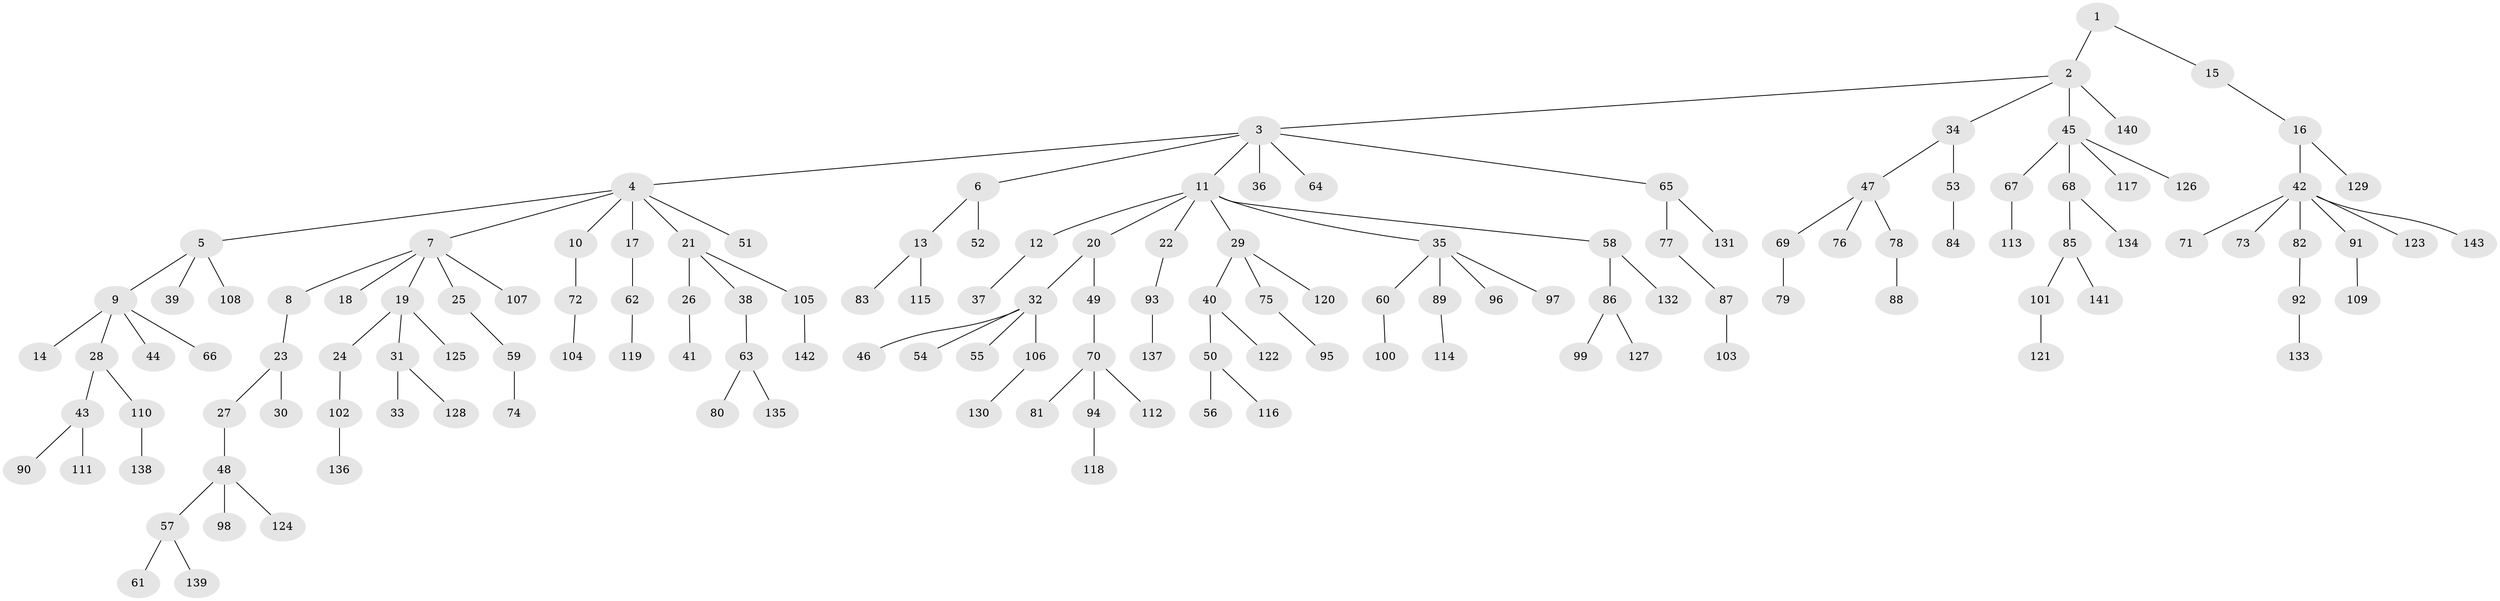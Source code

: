 // Generated by graph-tools (version 1.1) at 2025/50/03/09/25 03:50:26]
// undirected, 143 vertices, 142 edges
graph export_dot {
graph [start="1"]
  node [color=gray90,style=filled];
  1;
  2;
  3;
  4;
  5;
  6;
  7;
  8;
  9;
  10;
  11;
  12;
  13;
  14;
  15;
  16;
  17;
  18;
  19;
  20;
  21;
  22;
  23;
  24;
  25;
  26;
  27;
  28;
  29;
  30;
  31;
  32;
  33;
  34;
  35;
  36;
  37;
  38;
  39;
  40;
  41;
  42;
  43;
  44;
  45;
  46;
  47;
  48;
  49;
  50;
  51;
  52;
  53;
  54;
  55;
  56;
  57;
  58;
  59;
  60;
  61;
  62;
  63;
  64;
  65;
  66;
  67;
  68;
  69;
  70;
  71;
  72;
  73;
  74;
  75;
  76;
  77;
  78;
  79;
  80;
  81;
  82;
  83;
  84;
  85;
  86;
  87;
  88;
  89;
  90;
  91;
  92;
  93;
  94;
  95;
  96;
  97;
  98;
  99;
  100;
  101;
  102;
  103;
  104;
  105;
  106;
  107;
  108;
  109;
  110;
  111;
  112;
  113;
  114;
  115;
  116;
  117;
  118;
  119;
  120;
  121;
  122;
  123;
  124;
  125;
  126;
  127;
  128;
  129;
  130;
  131;
  132;
  133;
  134;
  135;
  136;
  137;
  138;
  139;
  140;
  141;
  142;
  143;
  1 -- 2;
  1 -- 15;
  2 -- 3;
  2 -- 34;
  2 -- 45;
  2 -- 140;
  3 -- 4;
  3 -- 6;
  3 -- 11;
  3 -- 36;
  3 -- 64;
  3 -- 65;
  4 -- 5;
  4 -- 7;
  4 -- 10;
  4 -- 17;
  4 -- 21;
  4 -- 51;
  5 -- 9;
  5 -- 39;
  5 -- 108;
  6 -- 13;
  6 -- 52;
  7 -- 8;
  7 -- 18;
  7 -- 19;
  7 -- 25;
  7 -- 107;
  8 -- 23;
  9 -- 14;
  9 -- 28;
  9 -- 44;
  9 -- 66;
  10 -- 72;
  11 -- 12;
  11 -- 20;
  11 -- 22;
  11 -- 29;
  11 -- 35;
  11 -- 58;
  12 -- 37;
  13 -- 83;
  13 -- 115;
  15 -- 16;
  16 -- 42;
  16 -- 129;
  17 -- 62;
  19 -- 24;
  19 -- 31;
  19 -- 125;
  20 -- 32;
  20 -- 49;
  21 -- 26;
  21 -- 38;
  21 -- 105;
  22 -- 93;
  23 -- 27;
  23 -- 30;
  24 -- 102;
  25 -- 59;
  26 -- 41;
  27 -- 48;
  28 -- 43;
  28 -- 110;
  29 -- 40;
  29 -- 75;
  29 -- 120;
  31 -- 33;
  31 -- 128;
  32 -- 46;
  32 -- 54;
  32 -- 55;
  32 -- 106;
  34 -- 47;
  34 -- 53;
  35 -- 60;
  35 -- 89;
  35 -- 96;
  35 -- 97;
  38 -- 63;
  40 -- 50;
  40 -- 122;
  42 -- 71;
  42 -- 73;
  42 -- 82;
  42 -- 91;
  42 -- 123;
  42 -- 143;
  43 -- 90;
  43 -- 111;
  45 -- 67;
  45 -- 68;
  45 -- 117;
  45 -- 126;
  47 -- 69;
  47 -- 76;
  47 -- 78;
  48 -- 57;
  48 -- 98;
  48 -- 124;
  49 -- 70;
  50 -- 56;
  50 -- 116;
  53 -- 84;
  57 -- 61;
  57 -- 139;
  58 -- 86;
  58 -- 132;
  59 -- 74;
  60 -- 100;
  62 -- 119;
  63 -- 80;
  63 -- 135;
  65 -- 77;
  65 -- 131;
  67 -- 113;
  68 -- 85;
  68 -- 134;
  69 -- 79;
  70 -- 81;
  70 -- 94;
  70 -- 112;
  72 -- 104;
  75 -- 95;
  77 -- 87;
  78 -- 88;
  82 -- 92;
  85 -- 101;
  85 -- 141;
  86 -- 99;
  86 -- 127;
  87 -- 103;
  89 -- 114;
  91 -- 109;
  92 -- 133;
  93 -- 137;
  94 -- 118;
  101 -- 121;
  102 -- 136;
  105 -- 142;
  106 -- 130;
  110 -- 138;
}

